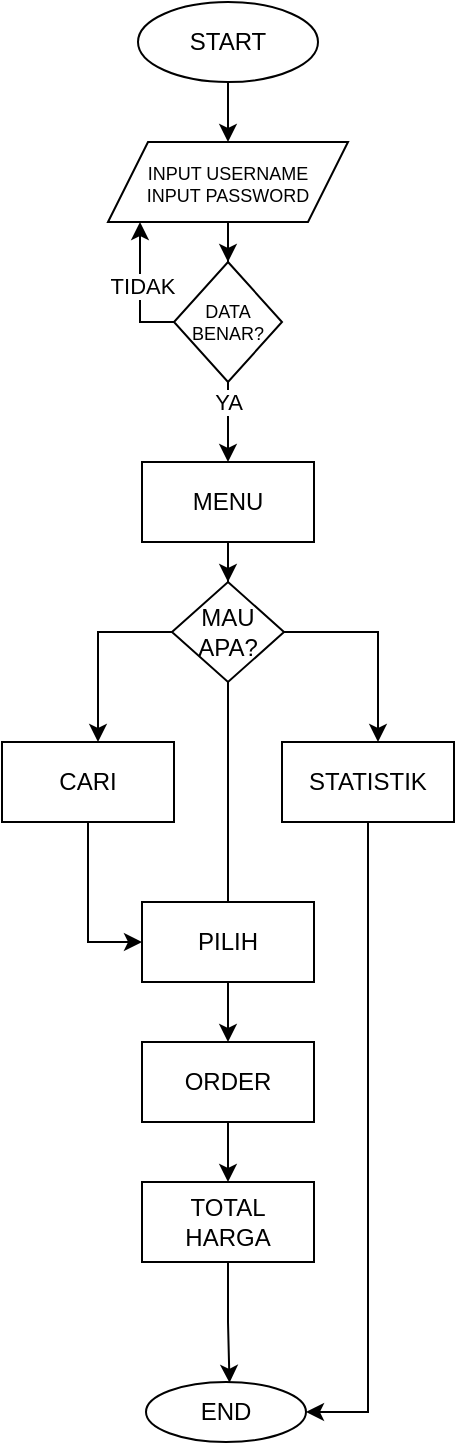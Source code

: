 <mxfile version="24.7.6">
  <diagram id="C5RBs43oDa-KdzZeNtuy" name="Page-1">
    <mxGraphModel dx="704" dy="374" grid="1" gridSize="10" guides="1" tooltips="1" connect="1" arrows="1" fold="1" page="1" pageScale="1" pageWidth="827" pageHeight="1169" math="0" shadow="0">
      <root>
        <mxCell id="WIyWlLk6GJQsqaUBKTNV-0" />
        <mxCell id="WIyWlLk6GJQsqaUBKTNV-1" parent="WIyWlLk6GJQsqaUBKTNV-0" />
        <mxCell id="wGJwMHzibBWRTwQ6E8O0-2" value="" style="edgeStyle=orthogonalEdgeStyle;rounded=0;orthogonalLoop=1;jettySize=auto;html=1;" edge="1" parent="WIyWlLk6GJQsqaUBKTNV-1" source="wGJwMHzibBWRTwQ6E8O0-0" target="wGJwMHzibBWRTwQ6E8O0-1">
          <mxGeometry relative="1" as="geometry" />
        </mxCell>
        <mxCell id="wGJwMHzibBWRTwQ6E8O0-0" value="START" style="ellipse;whiteSpace=wrap;html=1;" vertex="1" parent="WIyWlLk6GJQsqaUBKTNV-1">
          <mxGeometry x="369" y="60" width="90" height="40" as="geometry" />
        </mxCell>
        <mxCell id="wGJwMHzibBWRTwQ6E8O0-4" value="" style="edgeStyle=orthogonalEdgeStyle;rounded=0;orthogonalLoop=1;jettySize=auto;html=1;" edge="1" parent="WIyWlLk6GJQsqaUBKTNV-1" source="wGJwMHzibBWRTwQ6E8O0-1" target="wGJwMHzibBWRTwQ6E8O0-3">
          <mxGeometry relative="1" as="geometry" />
        </mxCell>
        <mxCell id="wGJwMHzibBWRTwQ6E8O0-1" value="&lt;font style=&quot;font-size: 9px;&quot;&gt;INPUT USERNAME&lt;/font&gt;&lt;div style=&quot;font-size: 9px;&quot;&gt;&lt;font style=&quot;font-size: 9px;&quot;&gt;INPUT PASSWORD&lt;/font&gt;&lt;/div&gt;" style="shape=parallelogram;perimeter=parallelogramPerimeter;whiteSpace=wrap;html=1;fixedSize=1;" vertex="1" parent="WIyWlLk6GJQsqaUBKTNV-1">
          <mxGeometry x="354" y="130" width="120" height="40" as="geometry" />
        </mxCell>
        <mxCell id="wGJwMHzibBWRTwQ6E8O0-6" value="" style="edgeStyle=orthogonalEdgeStyle;rounded=0;orthogonalLoop=1;jettySize=auto;html=1;" edge="1" parent="WIyWlLk6GJQsqaUBKTNV-1" source="wGJwMHzibBWRTwQ6E8O0-3" target="wGJwMHzibBWRTwQ6E8O0-5">
          <mxGeometry relative="1" as="geometry" />
        </mxCell>
        <mxCell id="wGJwMHzibBWRTwQ6E8O0-10" value="YA" style="edgeLabel;html=1;align=center;verticalAlign=middle;resizable=0;points=[];" vertex="1" connectable="0" parent="wGJwMHzibBWRTwQ6E8O0-6">
          <mxGeometry x="-0.503" relative="1" as="geometry">
            <mxPoint as="offset" />
          </mxGeometry>
        </mxCell>
        <mxCell id="wGJwMHzibBWRTwQ6E8O0-8" style="edgeStyle=orthogonalEdgeStyle;rounded=0;orthogonalLoop=1;jettySize=auto;html=1;" edge="1" parent="WIyWlLk6GJQsqaUBKTNV-1" source="wGJwMHzibBWRTwQ6E8O0-3">
          <mxGeometry relative="1" as="geometry">
            <mxPoint x="370" y="170" as="targetPoint" />
            <Array as="points">
              <mxPoint x="370" y="220" />
            </Array>
          </mxGeometry>
        </mxCell>
        <mxCell id="wGJwMHzibBWRTwQ6E8O0-11" value="TIDAK" style="edgeLabel;html=1;align=center;verticalAlign=middle;resizable=0;points=[];" vertex="1" connectable="0" parent="wGJwMHzibBWRTwQ6E8O0-8">
          <mxGeometry x="0.06" y="-1" relative="1" as="geometry">
            <mxPoint as="offset" />
          </mxGeometry>
        </mxCell>
        <mxCell id="wGJwMHzibBWRTwQ6E8O0-3" value="DATA BENAR?" style="rhombus;whiteSpace=wrap;html=1;fontSize=9;" vertex="1" parent="WIyWlLk6GJQsqaUBKTNV-1">
          <mxGeometry x="387" y="190" width="54" height="60" as="geometry" />
        </mxCell>
        <mxCell id="wGJwMHzibBWRTwQ6E8O0-15" value="" style="edgeStyle=orthogonalEdgeStyle;rounded=0;orthogonalLoop=1;jettySize=auto;html=1;" edge="1" parent="WIyWlLk6GJQsqaUBKTNV-1" source="wGJwMHzibBWRTwQ6E8O0-5" target="wGJwMHzibBWRTwQ6E8O0-14">
          <mxGeometry relative="1" as="geometry" />
        </mxCell>
        <mxCell id="wGJwMHzibBWRTwQ6E8O0-5" value="MENU" style="rounded=0;whiteSpace=wrap;html=1;" vertex="1" parent="WIyWlLk6GJQsqaUBKTNV-1">
          <mxGeometry x="371" y="290" width="86" height="40" as="geometry" />
        </mxCell>
        <mxCell id="wGJwMHzibBWRTwQ6E8O0-12" value="STATISTIK" style="rounded=0;whiteSpace=wrap;html=1;" vertex="1" parent="WIyWlLk6GJQsqaUBKTNV-1">
          <mxGeometry x="441" y="430" width="86" height="40" as="geometry" />
        </mxCell>
        <mxCell id="wGJwMHzibBWRTwQ6E8O0-19" style="edgeStyle=orthogonalEdgeStyle;rounded=0;orthogonalLoop=1;jettySize=auto;html=1;exitX=1;exitY=0.5;exitDx=0;exitDy=0;" edge="1" parent="WIyWlLk6GJQsqaUBKTNV-1">
          <mxGeometry relative="1" as="geometry">
            <mxPoint x="489" y="430" as="targetPoint" />
            <mxPoint x="441" y="375" as="sourcePoint" />
            <Array as="points">
              <mxPoint x="489" y="375" />
            </Array>
          </mxGeometry>
        </mxCell>
        <mxCell id="wGJwMHzibBWRTwQ6E8O0-14" value="MAU&lt;div&gt;APA?&lt;/div&gt;" style="rhombus;whiteSpace=wrap;html=1;" vertex="1" parent="WIyWlLk6GJQsqaUBKTNV-1">
          <mxGeometry x="386" y="350" width="56" height="50" as="geometry" />
        </mxCell>
        <mxCell id="wGJwMHzibBWRTwQ6E8O0-23" style="edgeStyle=orthogonalEdgeStyle;rounded=0;orthogonalLoop=1;jettySize=auto;html=1;entryX=0;entryY=0.5;entryDx=0;entryDy=0;" edge="1" parent="WIyWlLk6GJQsqaUBKTNV-1" source="wGJwMHzibBWRTwQ6E8O0-17" target="wGJwMHzibBWRTwQ6E8O0-18">
          <mxGeometry relative="1" as="geometry" />
        </mxCell>
        <mxCell id="wGJwMHzibBWRTwQ6E8O0-17" value="CARI" style="rounded=0;whiteSpace=wrap;html=1;" vertex="1" parent="WIyWlLk6GJQsqaUBKTNV-1">
          <mxGeometry x="301" y="430" width="86" height="40" as="geometry" />
        </mxCell>
        <mxCell id="wGJwMHzibBWRTwQ6E8O0-25" value="" style="edgeStyle=orthogonalEdgeStyle;rounded=0;orthogonalLoop=1;jettySize=auto;html=1;" edge="1" parent="WIyWlLk6GJQsqaUBKTNV-1" source="wGJwMHzibBWRTwQ6E8O0-18" target="wGJwMHzibBWRTwQ6E8O0-24">
          <mxGeometry relative="1" as="geometry" />
        </mxCell>
        <mxCell id="wGJwMHzibBWRTwQ6E8O0-18" value="PILIH" style="rounded=0;whiteSpace=wrap;html=1;" vertex="1" parent="WIyWlLk6GJQsqaUBKTNV-1">
          <mxGeometry x="371" y="510" width="86" height="40" as="geometry" />
        </mxCell>
        <mxCell id="wGJwMHzibBWRTwQ6E8O0-20" style="edgeStyle=orthogonalEdgeStyle;rounded=0;orthogonalLoop=1;jettySize=auto;html=1;exitX=0;exitY=0.5;exitDx=0;exitDy=0;" edge="1" parent="WIyWlLk6GJQsqaUBKTNV-1" source="wGJwMHzibBWRTwQ6E8O0-14">
          <mxGeometry relative="1" as="geometry">
            <mxPoint x="349" y="430" as="targetPoint" />
            <mxPoint x="388" y="372" as="sourcePoint" />
            <Array as="points">
              <mxPoint x="349" y="375" />
            </Array>
          </mxGeometry>
        </mxCell>
        <mxCell id="wGJwMHzibBWRTwQ6E8O0-22" value="" style="endArrow=none;html=1;rounded=0;entryX=0.5;entryY=1;entryDx=0;entryDy=0;" edge="1" parent="WIyWlLk6GJQsqaUBKTNV-1" source="wGJwMHzibBWRTwQ6E8O0-18" target="wGJwMHzibBWRTwQ6E8O0-14">
          <mxGeometry width="50" height="50" relative="1" as="geometry">
            <mxPoint x="400" y="450" as="sourcePoint" />
            <mxPoint x="450" y="400" as="targetPoint" />
          </mxGeometry>
        </mxCell>
        <mxCell id="wGJwMHzibBWRTwQ6E8O0-28" style="edgeStyle=orthogonalEdgeStyle;rounded=0;orthogonalLoop=1;jettySize=auto;html=1;" edge="1" parent="WIyWlLk6GJQsqaUBKTNV-1" source="wGJwMHzibBWRTwQ6E8O0-24" target="wGJwMHzibBWRTwQ6E8O0-27">
          <mxGeometry relative="1" as="geometry" />
        </mxCell>
        <mxCell id="wGJwMHzibBWRTwQ6E8O0-24" value="ORDER" style="rounded=0;whiteSpace=wrap;html=1;" vertex="1" parent="WIyWlLk6GJQsqaUBKTNV-1">
          <mxGeometry x="371" y="580" width="86" height="40" as="geometry" />
        </mxCell>
        <mxCell id="wGJwMHzibBWRTwQ6E8O0-26" value="END" style="ellipse;whiteSpace=wrap;html=1;" vertex="1" parent="WIyWlLk6GJQsqaUBKTNV-1">
          <mxGeometry x="373" y="750" width="80" height="30" as="geometry" />
        </mxCell>
        <mxCell id="wGJwMHzibBWRTwQ6E8O0-27" value="TOTAL&lt;div&gt;HARGA&lt;/div&gt;" style="rounded=0;whiteSpace=wrap;html=1;" vertex="1" parent="WIyWlLk6GJQsqaUBKTNV-1">
          <mxGeometry x="371" y="650" width="86" height="40" as="geometry" />
        </mxCell>
        <mxCell id="wGJwMHzibBWRTwQ6E8O0-29" style="edgeStyle=orthogonalEdgeStyle;rounded=0;orthogonalLoop=1;jettySize=auto;html=1;entryX=0.522;entryY=0.014;entryDx=0;entryDy=0;entryPerimeter=0;" edge="1" parent="WIyWlLk6GJQsqaUBKTNV-1" source="wGJwMHzibBWRTwQ6E8O0-27" target="wGJwMHzibBWRTwQ6E8O0-26">
          <mxGeometry relative="1" as="geometry" />
        </mxCell>
        <mxCell id="wGJwMHzibBWRTwQ6E8O0-31" style="edgeStyle=orthogonalEdgeStyle;rounded=0;orthogonalLoop=1;jettySize=auto;html=1;entryX=1;entryY=0.5;entryDx=0;entryDy=0;" edge="1" parent="WIyWlLk6GJQsqaUBKTNV-1" source="wGJwMHzibBWRTwQ6E8O0-12" target="wGJwMHzibBWRTwQ6E8O0-26">
          <mxGeometry relative="1" as="geometry" />
        </mxCell>
      </root>
    </mxGraphModel>
  </diagram>
</mxfile>
